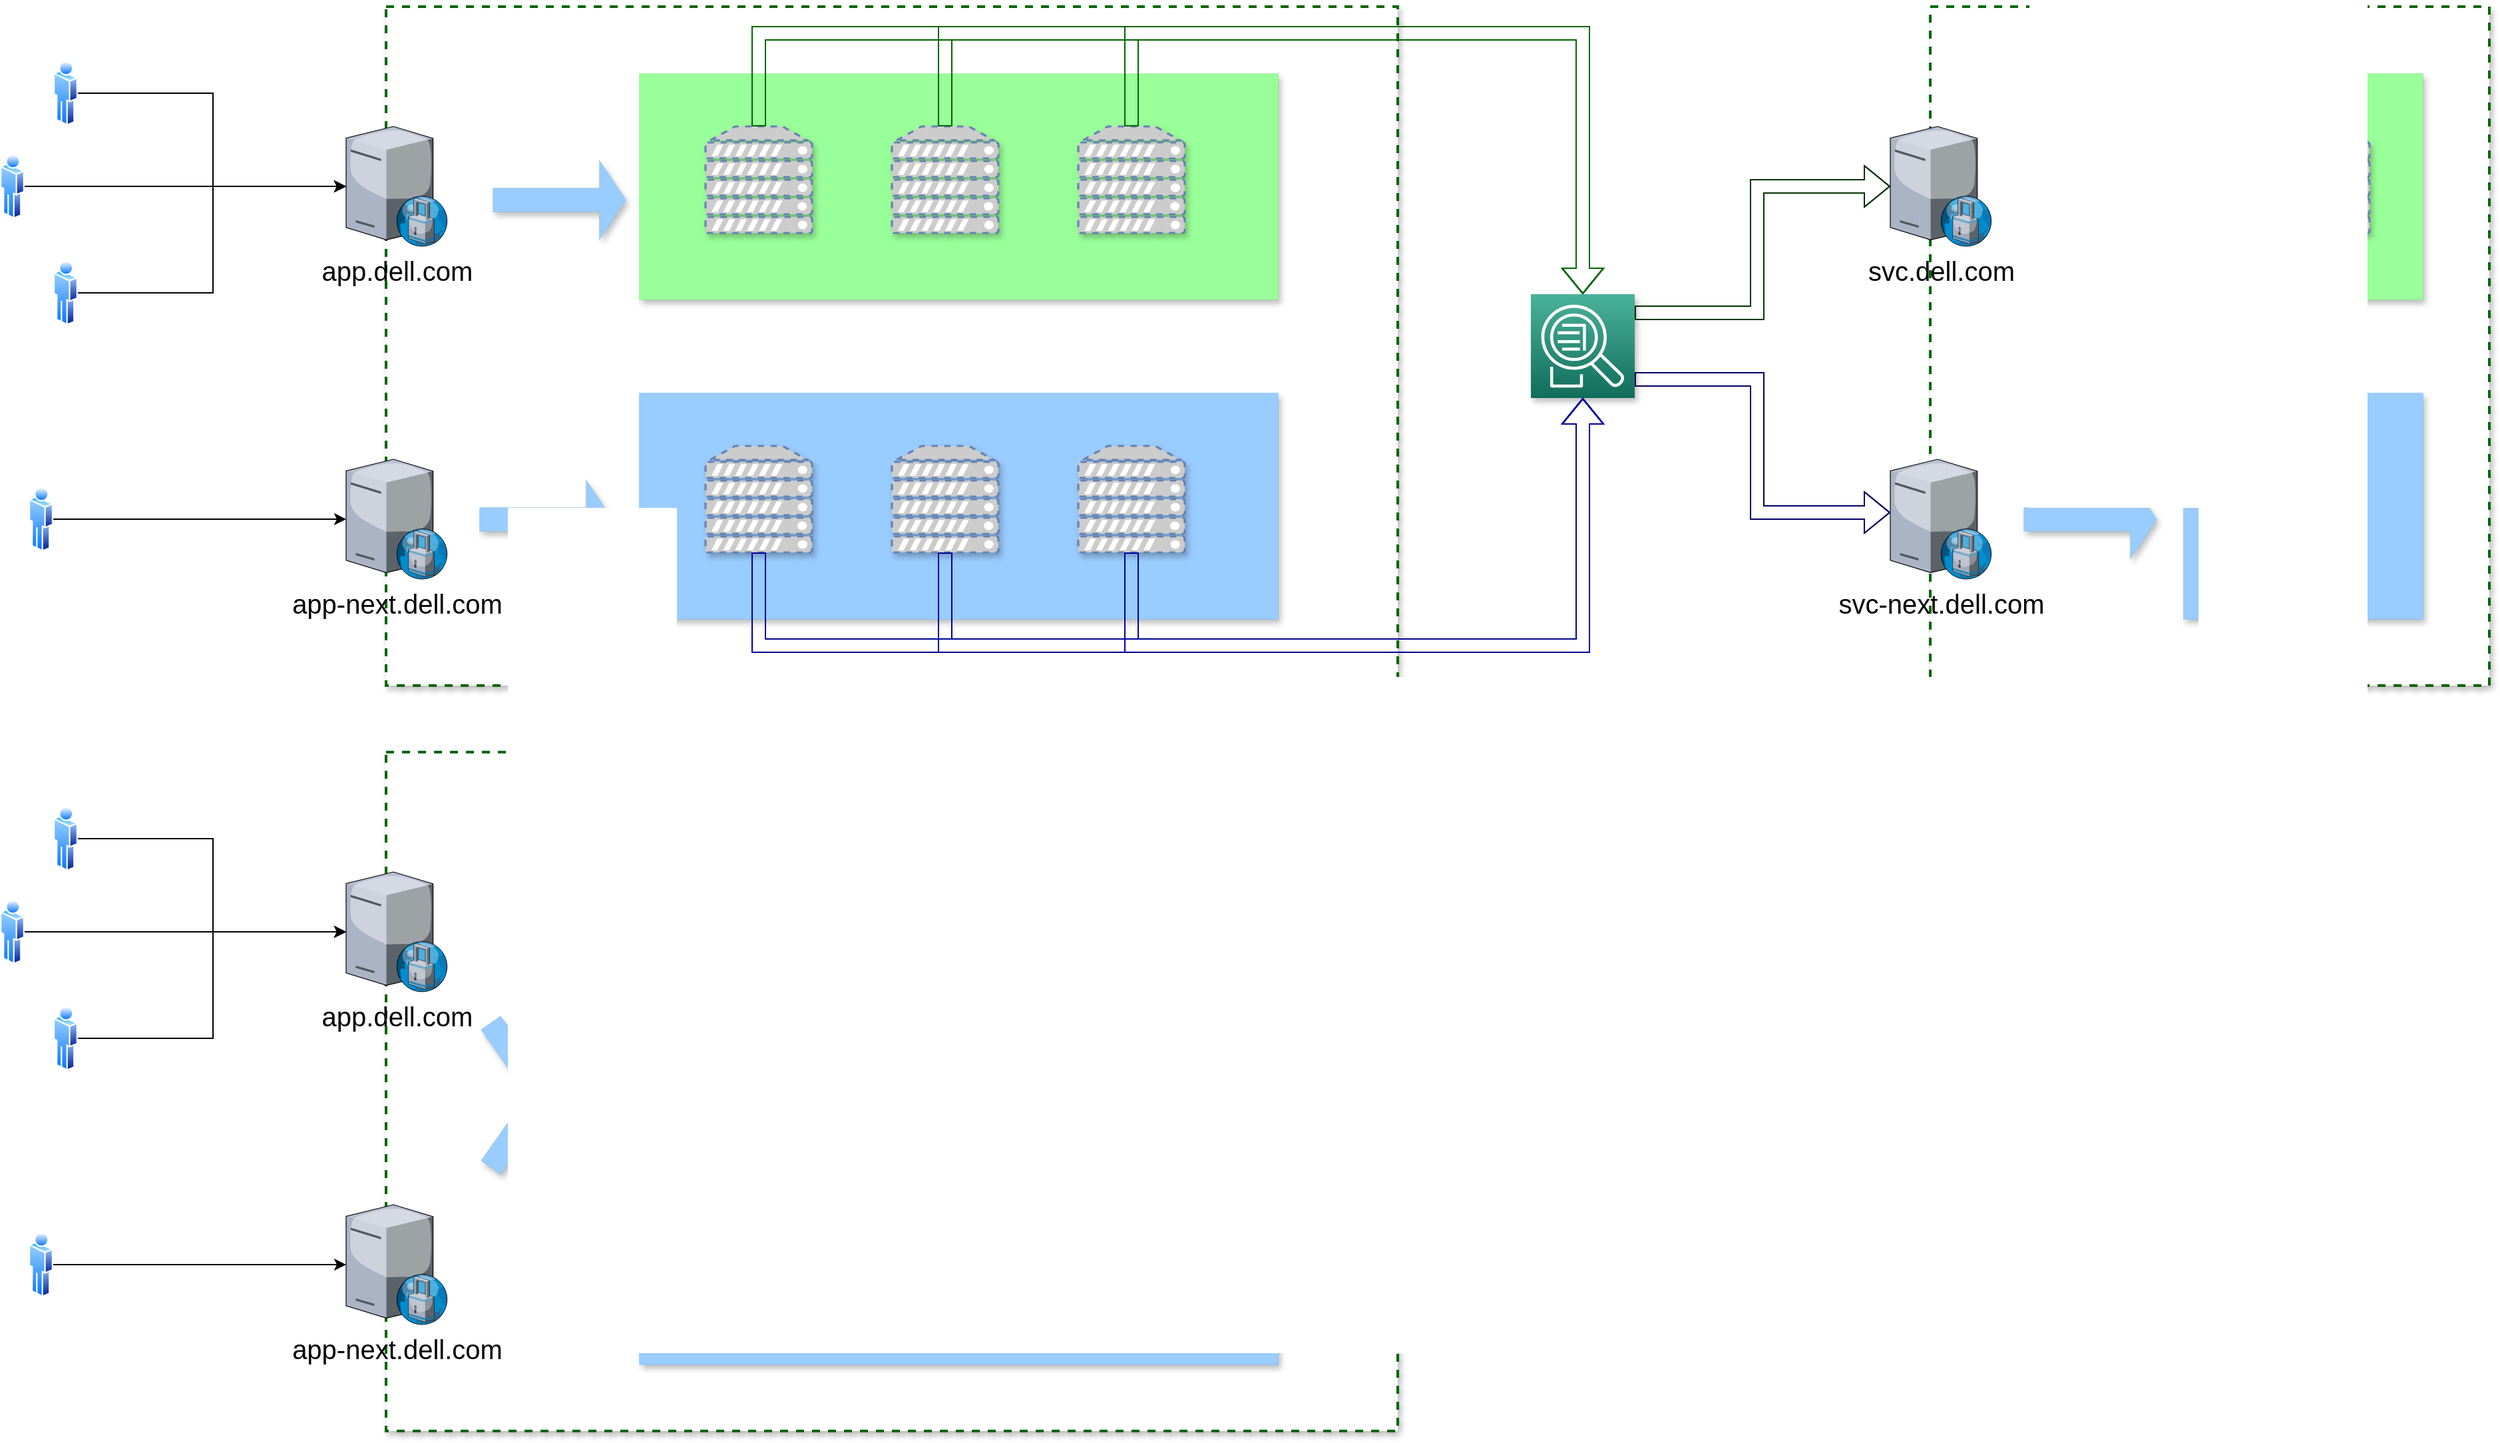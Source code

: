 <mxfile version="16.6.5" type="github">
  <diagram id="iATgErbgnzT0rudV7ZJe" name="Page-1">
    <mxGraphModel dx="1840" dy="1219" grid="1" gridSize="10" guides="1" tooltips="1" connect="1" arrows="1" fold="1" page="1" pageScale="1" pageWidth="2336" pageHeight="1654" math="0" shadow="0">
      <root>
        <mxCell id="0" />
        <mxCell id="1" parent="0" />
        <mxCell id="AXCi9-3YGEwYE7fbBooy-9" value="" style="whiteSpace=wrap;html=1;dashed=1;strokeColor=#006600;strokeWidth=2;shadow=1;" vertex="1" parent="1">
          <mxGeometry x="380" y="110" width="760" height="510" as="geometry" />
        </mxCell>
        <mxCell id="AXCi9-3YGEwYE7fbBooy-13" style="edgeStyle=orthogonalEdgeStyle;rounded=0;orthogonalLoop=1;jettySize=auto;html=1;" edge="1" parent="1" source="AXCi9-3YGEwYE7fbBooy-2" target="AXCi9-3YGEwYE7fbBooy-6">
          <mxGeometry relative="1" as="geometry">
            <Array as="points">
              <mxPoint x="250" y="175" />
              <mxPoint x="250" y="245" />
            </Array>
          </mxGeometry>
        </mxCell>
        <mxCell id="AXCi9-3YGEwYE7fbBooy-2" value="" style="aspect=fixed;perimeter=ellipsePerimeter;html=1;align=center;shadow=0;dashed=0;spacingTop=3;image;image=img/lib/active_directory/user.svg;" vertex="1" parent="1">
          <mxGeometry x="130" y="150" width="18.5" height="50" as="geometry" />
        </mxCell>
        <mxCell id="AXCi9-3YGEwYE7fbBooy-12" style="edgeStyle=orthogonalEdgeStyle;rounded=0;orthogonalLoop=1;jettySize=auto;html=1;" edge="1" parent="1" source="AXCi9-3YGEwYE7fbBooy-3" target="AXCi9-3YGEwYE7fbBooy-6">
          <mxGeometry relative="1" as="geometry">
            <Array as="points">
              <mxPoint x="250" y="325" />
              <mxPoint x="250" y="245" />
            </Array>
          </mxGeometry>
        </mxCell>
        <mxCell id="AXCi9-3YGEwYE7fbBooy-3" value="" style="aspect=fixed;perimeter=ellipsePerimeter;html=1;align=center;shadow=0;dashed=0;spacingTop=3;image;image=img/lib/active_directory/user.svg;" vertex="1" parent="1">
          <mxGeometry x="130" y="300" width="18.5" height="50" as="geometry" />
        </mxCell>
        <mxCell id="AXCi9-3YGEwYE7fbBooy-11" style="edgeStyle=orthogonalEdgeStyle;rounded=0;orthogonalLoop=1;jettySize=auto;html=1;" edge="1" parent="1" source="AXCi9-3YGEwYE7fbBooy-4" target="AXCi9-3YGEwYE7fbBooy-6">
          <mxGeometry relative="1" as="geometry" />
        </mxCell>
        <mxCell id="AXCi9-3YGEwYE7fbBooy-4" value="" style="aspect=fixed;perimeter=ellipsePerimeter;html=1;align=center;shadow=0;dashed=0;spacingTop=3;image;image=img/lib/active_directory/user.svg;" vertex="1" parent="1">
          <mxGeometry x="90" y="220" width="18.5" height="50" as="geometry" />
        </mxCell>
        <mxCell id="AXCi9-3YGEwYE7fbBooy-6" value="app.dell.com" style="verticalLabelPosition=bottom;sketch=0;aspect=fixed;html=1;verticalAlign=top;strokeColor=none;align=center;outlineConnect=0;shape=mxgraph.citrix.proxy_server;fontStyle=0;fontSize=20;" vertex="1" parent="1">
          <mxGeometry x="350" y="200" width="76.5" height="90" as="geometry" />
        </mxCell>
        <mxCell id="AXCi9-3YGEwYE7fbBooy-7" value="app-next.dell.com" style="verticalLabelPosition=bottom;sketch=0;aspect=fixed;html=1;verticalAlign=top;strokeColor=none;align=center;outlineConnect=0;shape=mxgraph.citrix.proxy_server;fontStyle=0;fontSize=20;" vertex="1" parent="1">
          <mxGeometry x="350" y="450" width="76.5" height="90" as="geometry" />
        </mxCell>
        <mxCell id="AXCi9-3YGEwYE7fbBooy-10" style="edgeStyle=orthogonalEdgeStyle;rounded=0;orthogonalLoop=1;jettySize=auto;html=1;" edge="1" parent="1" source="AXCi9-3YGEwYE7fbBooy-8" target="AXCi9-3YGEwYE7fbBooy-7">
          <mxGeometry relative="1" as="geometry" />
        </mxCell>
        <mxCell id="AXCi9-3YGEwYE7fbBooy-8" value="" style="aspect=fixed;perimeter=ellipsePerimeter;html=1;align=center;shadow=0;dashed=0;spacingTop=3;image;image=img/lib/active_directory/user.svg;" vertex="1" parent="1">
          <mxGeometry x="111.5" y="470" width="18.5" height="50" as="geometry" />
        </mxCell>
        <mxCell id="AXCi9-3YGEwYE7fbBooy-21" value="" style="group" vertex="1" connectable="0" parent="1">
          <mxGeometry x="570" y="160" width="480" height="170" as="geometry" />
        </mxCell>
        <mxCell id="AXCi9-3YGEwYE7fbBooy-16" value="" style="whiteSpace=wrap;html=1;shadow=1;strokeColor=#006600;strokeWidth=0;fillColor=#99FF99;" vertex="1" parent="AXCi9-3YGEwYE7fbBooy-21">
          <mxGeometry width="480" height="170" as="geometry" />
        </mxCell>
        <mxCell id="AXCi9-3YGEwYE7fbBooy-15" value="" style="fontColor=#0066CC;verticalAlign=top;verticalLabelPosition=bottom;labelPosition=center;align=center;html=1;outlineConnect=0;fillColor=#CCCCCC;strokeColor=#6881B3;gradientColor=none;gradientDirection=north;strokeWidth=2;shape=mxgraph.networks.server;dashed=1;shadow=1;" vertex="1" parent="AXCi9-3YGEwYE7fbBooy-21">
          <mxGeometry x="330" y="40" width="80" height="80" as="geometry" />
        </mxCell>
        <mxCell id="AXCi9-3YGEwYE7fbBooy-17" value="" style="fontColor=#0066CC;verticalAlign=top;verticalLabelPosition=bottom;labelPosition=center;align=center;html=1;outlineConnect=0;fillColor=#CCCCCC;strokeColor=#6881B3;gradientColor=none;gradientDirection=north;strokeWidth=2;shape=mxgraph.networks.server;dashed=1;shadow=1;" vertex="1" parent="AXCi9-3YGEwYE7fbBooy-21">
          <mxGeometry x="50" y="40" width="80" height="80" as="geometry" />
        </mxCell>
        <mxCell id="AXCi9-3YGEwYE7fbBooy-18" value="" style="fontColor=#0066CC;verticalAlign=top;verticalLabelPosition=bottom;labelPosition=center;align=center;html=1;outlineConnect=0;fillColor=#CCCCCC;strokeColor=#6881B3;gradientColor=none;gradientDirection=north;strokeWidth=2;shape=mxgraph.networks.server;dashed=1;shadow=1;" vertex="1" parent="AXCi9-3YGEwYE7fbBooy-21">
          <mxGeometry x="190" y="40" width="80" height="80" as="geometry" />
        </mxCell>
        <mxCell id="AXCi9-3YGEwYE7fbBooy-22" value="" style="group;fillColor=#99CCFF;strokeColor=#6c8ebf;strokeWidth=0;" vertex="1" connectable="0" parent="1">
          <mxGeometry x="570" y="400" width="480" height="170" as="geometry" />
        </mxCell>
        <mxCell id="AXCi9-3YGEwYE7fbBooy-23" value="" style="whiteSpace=wrap;html=1;shadow=1;strokeColor=none;strokeWidth=0;fillColor=#99CCFF;" vertex="1" parent="AXCi9-3YGEwYE7fbBooy-22">
          <mxGeometry width="480" height="170" as="geometry" />
        </mxCell>
        <mxCell id="AXCi9-3YGEwYE7fbBooy-24" value="" style="fontColor=#0066CC;verticalAlign=top;verticalLabelPosition=bottom;labelPosition=center;align=center;html=1;outlineConnect=0;fillColor=#CCCCCC;strokeColor=#6881B3;gradientColor=none;gradientDirection=north;strokeWidth=2;shape=mxgraph.networks.server;dashed=1;shadow=1;" vertex="1" parent="AXCi9-3YGEwYE7fbBooy-22">
          <mxGeometry x="330" y="40" width="80" height="80" as="geometry" />
        </mxCell>
        <mxCell id="AXCi9-3YGEwYE7fbBooy-25" value="" style="fontColor=#0066CC;verticalAlign=top;verticalLabelPosition=bottom;labelPosition=center;align=center;html=1;outlineConnect=0;fillColor=#CCCCCC;strokeColor=#6881B3;gradientColor=none;gradientDirection=north;strokeWidth=2;shape=mxgraph.networks.server;dashed=1;shadow=1;" vertex="1" parent="AXCi9-3YGEwYE7fbBooy-22">
          <mxGeometry x="50" y="40" width="80" height="80" as="geometry" />
        </mxCell>
        <mxCell id="AXCi9-3YGEwYE7fbBooy-26" value="" style="fontColor=#0066CC;verticalAlign=top;verticalLabelPosition=bottom;labelPosition=center;align=center;html=1;outlineConnect=0;fillColor=#CCCCCC;strokeColor=#6881B3;gradientColor=none;gradientDirection=north;strokeWidth=2;shape=mxgraph.networks.server;dashed=1;shadow=1;" vertex="1" parent="AXCi9-3YGEwYE7fbBooy-22">
          <mxGeometry x="190" y="40" width="80" height="80" as="geometry" />
        </mxCell>
        <mxCell id="AXCi9-3YGEwYE7fbBooy-29" value="" style="shape=singleArrow;whiteSpace=wrap;html=1;shadow=1;strokeColor=#006600;strokeWidth=0;fillColor=#99CCFF;" vertex="1" parent="1">
          <mxGeometry x="450" y="465" width="100" height="60" as="geometry" />
        </mxCell>
        <mxCell id="AXCi9-3YGEwYE7fbBooy-31" value="" style="shape=singleArrow;whiteSpace=wrap;html=1;shadow=1;strokeColor=#006600;strokeWidth=0;fillColor=#99CCFF;" vertex="1" parent="1">
          <mxGeometry x="460" y="225" width="100" height="60" as="geometry" />
        </mxCell>
        <mxCell id="AXCi9-3YGEwYE7fbBooy-35" value="" style="whiteSpace=wrap;html=1;dashed=1;strokeColor=#006600;strokeWidth=2;shadow=1;" vertex="1" parent="1">
          <mxGeometry x="380" y="670" width="760" height="510" as="geometry" />
        </mxCell>
        <mxCell id="AXCi9-3YGEwYE7fbBooy-36" style="edgeStyle=orthogonalEdgeStyle;rounded=0;orthogonalLoop=1;jettySize=auto;html=1;" edge="1" parent="1" source="AXCi9-3YGEwYE7fbBooy-37" target="AXCi9-3YGEwYE7fbBooy-42">
          <mxGeometry relative="1" as="geometry">
            <Array as="points">
              <mxPoint x="250" y="735" />
              <mxPoint x="250" y="805" />
            </Array>
          </mxGeometry>
        </mxCell>
        <mxCell id="AXCi9-3YGEwYE7fbBooy-37" value="" style="aspect=fixed;perimeter=ellipsePerimeter;html=1;align=center;shadow=0;dashed=0;spacingTop=3;image;image=img/lib/active_directory/user.svg;" vertex="1" parent="1">
          <mxGeometry x="130" y="710" width="18.5" height="50" as="geometry" />
        </mxCell>
        <mxCell id="AXCi9-3YGEwYE7fbBooy-38" style="edgeStyle=orthogonalEdgeStyle;rounded=0;orthogonalLoop=1;jettySize=auto;html=1;" edge="1" parent="1" source="AXCi9-3YGEwYE7fbBooy-39" target="AXCi9-3YGEwYE7fbBooy-42">
          <mxGeometry relative="1" as="geometry">
            <Array as="points">
              <mxPoint x="250" y="885" />
              <mxPoint x="250" y="805" />
            </Array>
          </mxGeometry>
        </mxCell>
        <mxCell id="AXCi9-3YGEwYE7fbBooy-39" value="" style="aspect=fixed;perimeter=ellipsePerimeter;html=1;align=center;shadow=0;dashed=0;spacingTop=3;image;image=img/lib/active_directory/user.svg;" vertex="1" parent="1">
          <mxGeometry x="130" y="860" width="18.5" height="50" as="geometry" />
        </mxCell>
        <mxCell id="AXCi9-3YGEwYE7fbBooy-40" style="edgeStyle=orthogonalEdgeStyle;rounded=0;orthogonalLoop=1;jettySize=auto;html=1;" edge="1" parent="1" source="AXCi9-3YGEwYE7fbBooy-41" target="AXCi9-3YGEwYE7fbBooy-42">
          <mxGeometry relative="1" as="geometry" />
        </mxCell>
        <mxCell id="AXCi9-3YGEwYE7fbBooy-41" value="" style="aspect=fixed;perimeter=ellipsePerimeter;html=1;align=center;shadow=0;dashed=0;spacingTop=3;image;image=img/lib/active_directory/user.svg;" vertex="1" parent="1">
          <mxGeometry x="90" y="780" width="18.5" height="50" as="geometry" />
        </mxCell>
        <mxCell id="AXCi9-3YGEwYE7fbBooy-42" value="app.dell.com" style="verticalLabelPosition=bottom;sketch=0;aspect=fixed;html=1;verticalAlign=top;strokeColor=none;align=center;outlineConnect=0;shape=mxgraph.citrix.proxy_server;fontStyle=0;fontSize=20;" vertex="1" parent="1">
          <mxGeometry x="350" y="760" width="76.5" height="90" as="geometry" />
        </mxCell>
        <mxCell id="AXCi9-3YGEwYE7fbBooy-43" value="app-next.dell.com" style="verticalLabelPosition=bottom;sketch=0;aspect=fixed;html=1;verticalAlign=top;strokeColor=none;align=center;outlineConnect=0;shape=mxgraph.citrix.proxy_server;fontStyle=0;fontSize=20;" vertex="1" parent="1">
          <mxGeometry x="350" y="1010" width="76.5" height="90" as="geometry" />
        </mxCell>
        <mxCell id="AXCi9-3YGEwYE7fbBooy-44" style="edgeStyle=orthogonalEdgeStyle;rounded=0;orthogonalLoop=1;jettySize=auto;html=1;" edge="1" parent="1" source="AXCi9-3YGEwYE7fbBooy-45" target="AXCi9-3YGEwYE7fbBooy-43">
          <mxGeometry relative="1" as="geometry" />
        </mxCell>
        <mxCell id="AXCi9-3YGEwYE7fbBooy-45" value="" style="aspect=fixed;perimeter=ellipsePerimeter;html=1;align=center;shadow=0;dashed=0;spacingTop=3;image;image=img/lib/active_directory/user.svg;" vertex="1" parent="1">
          <mxGeometry x="111.5" y="1030" width="18.5" height="50" as="geometry" />
        </mxCell>
        <mxCell id="AXCi9-3YGEwYE7fbBooy-46" value="" style="group" vertex="1" connectable="0" parent="1">
          <mxGeometry x="570" y="720" width="480" height="170" as="geometry" />
        </mxCell>
        <mxCell id="AXCi9-3YGEwYE7fbBooy-47" value="" style="whiteSpace=wrap;html=1;shadow=1;strokeColor=#006600;strokeWidth=0;fillColor=#99FF99;" vertex="1" parent="AXCi9-3YGEwYE7fbBooy-46">
          <mxGeometry width="480" height="170" as="geometry" />
        </mxCell>
        <mxCell id="AXCi9-3YGEwYE7fbBooy-48" value="" style="fontColor=#0066CC;verticalAlign=top;verticalLabelPosition=bottom;labelPosition=center;align=center;html=1;outlineConnect=0;fillColor=#CCCCCC;strokeColor=#6881B3;gradientColor=none;gradientDirection=north;strokeWidth=2;shape=mxgraph.networks.server;dashed=1;shadow=1;" vertex="1" parent="AXCi9-3YGEwYE7fbBooy-46">
          <mxGeometry x="330" y="40" width="80" height="80" as="geometry" />
        </mxCell>
        <mxCell id="AXCi9-3YGEwYE7fbBooy-49" value="" style="fontColor=#0066CC;verticalAlign=top;verticalLabelPosition=bottom;labelPosition=center;align=center;html=1;outlineConnect=0;fillColor=#CCCCCC;strokeColor=#6881B3;gradientColor=none;gradientDirection=north;strokeWidth=2;shape=mxgraph.networks.server;dashed=1;shadow=1;" vertex="1" parent="AXCi9-3YGEwYE7fbBooy-46">
          <mxGeometry x="50" y="40" width="80" height="80" as="geometry" />
        </mxCell>
        <mxCell id="AXCi9-3YGEwYE7fbBooy-50" value="" style="fontColor=#0066CC;verticalAlign=top;verticalLabelPosition=bottom;labelPosition=center;align=center;html=1;outlineConnect=0;fillColor=#CCCCCC;strokeColor=#6881B3;gradientColor=none;gradientDirection=north;strokeWidth=2;shape=mxgraph.networks.server;dashed=1;shadow=1;" vertex="1" parent="AXCi9-3YGEwYE7fbBooy-46">
          <mxGeometry x="190" y="40" width="80" height="80" as="geometry" />
        </mxCell>
        <mxCell id="AXCi9-3YGEwYE7fbBooy-51" value="" style="group;fillColor=#99CCFF;strokeColor=#6c8ebf;strokeWidth=0;" vertex="1" connectable="0" parent="1">
          <mxGeometry x="570" y="960" width="480" height="170" as="geometry" />
        </mxCell>
        <mxCell id="AXCi9-3YGEwYE7fbBooy-52" value="" style="whiteSpace=wrap;html=1;shadow=1;strokeColor=none;strokeWidth=0;fillColor=#99CCFF;" vertex="1" parent="AXCi9-3YGEwYE7fbBooy-51">
          <mxGeometry width="480" height="170" as="geometry" />
        </mxCell>
        <mxCell id="AXCi9-3YGEwYE7fbBooy-53" value="" style="fontColor=#0066CC;verticalAlign=top;verticalLabelPosition=bottom;labelPosition=center;align=center;html=1;outlineConnect=0;fillColor=#CCCCCC;strokeColor=#6881B3;gradientColor=none;gradientDirection=north;strokeWidth=2;shape=mxgraph.networks.server;dashed=1;shadow=1;" vertex="1" parent="AXCi9-3YGEwYE7fbBooy-51">
          <mxGeometry x="330" y="40" width="80" height="80" as="geometry" />
        </mxCell>
        <mxCell id="AXCi9-3YGEwYE7fbBooy-54" value="" style="fontColor=#0066CC;verticalAlign=top;verticalLabelPosition=bottom;labelPosition=center;align=center;html=1;outlineConnect=0;fillColor=#CCCCCC;strokeColor=#6881B3;gradientColor=none;gradientDirection=north;strokeWidth=2;shape=mxgraph.networks.server;dashed=1;shadow=1;" vertex="1" parent="AXCi9-3YGEwYE7fbBooy-51">
          <mxGeometry x="50" y="40" width="80" height="80" as="geometry" />
        </mxCell>
        <mxCell id="AXCi9-3YGEwYE7fbBooy-55" value="" style="fontColor=#0066CC;verticalAlign=top;verticalLabelPosition=bottom;labelPosition=center;align=center;html=1;outlineConnect=0;fillColor=#CCCCCC;strokeColor=#6881B3;gradientColor=none;gradientDirection=north;strokeWidth=2;shape=mxgraph.networks.server;dashed=1;shadow=1;" vertex="1" parent="AXCi9-3YGEwYE7fbBooy-51">
          <mxGeometry x="190" y="40" width="80" height="80" as="geometry" />
        </mxCell>
        <mxCell id="AXCi9-3YGEwYE7fbBooy-57" value="" style="shape=singleArrow;whiteSpace=wrap;html=1;shadow=1;strokeColor=#006600;strokeWidth=0;fillColor=#99CCFF;direction=north;rotation=35;" vertex="1" parent="1">
          <mxGeometry x="470" y="850" width="60" height="145" as="geometry" />
        </mxCell>
        <mxCell id="AXCi9-3YGEwYE7fbBooy-59" value="" style="shape=singleArrow;whiteSpace=wrap;html=1;shadow=1;strokeColor=#006600;strokeWidth=0;fillColor=#99CCFF;direction=north;rotation=145;" vertex="1" parent="1">
          <mxGeometry x="470" y="860" width="60" height="145" as="geometry" />
        </mxCell>
        <mxCell id="AXCi9-3YGEwYE7fbBooy-83" style="edgeStyle=orthogonalEdgeStyle;shape=flexArrow;rounded=0;orthogonalLoop=1;jettySize=auto;html=1;strokeColor=#003300;" edge="1" parent="1" source="AXCi9-3YGEwYE7fbBooy-60" target="AXCi9-3YGEwYE7fbBooy-68">
          <mxGeometry relative="1" as="geometry">
            <Array as="points">
              <mxPoint x="1410" y="340" />
              <mxPoint x="1410" y="245" />
            </Array>
          </mxGeometry>
        </mxCell>
        <mxCell id="AXCi9-3YGEwYE7fbBooy-84" style="edgeStyle=orthogonalEdgeStyle;shape=flexArrow;rounded=0;orthogonalLoop=1;jettySize=auto;html=1;strokeColor=#000066;" edge="1" parent="1" source="AXCi9-3YGEwYE7fbBooy-60" target="AXCi9-3YGEwYE7fbBooy-69">
          <mxGeometry relative="1" as="geometry">
            <Array as="points">
              <mxPoint x="1410" y="390" />
              <mxPoint x="1410" y="490" />
            </Array>
          </mxGeometry>
        </mxCell>
        <mxCell id="AXCi9-3YGEwYE7fbBooy-60" value="" style="sketch=0;points=[[0,0,0],[0.25,0,0],[0.5,0,0],[0.75,0,0],[1,0,0],[0,1,0],[0.25,1,0],[0.5,1,0],[0.75,1,0],[1,1,0],[0,0.25,0],[0,0.5,0],[0,0.75,0],[1,0.25,0],[1,0.5,0],[1,0.75,0]];outlineConnect=0;fontColor=#232F3E;gradientColor=#4AB29A;gradientDirection=north;fillColor=#116D5B;strokeColor=#ffffff;dashed=0;verticalLabelPosition=bottom;verticalAlign=top;align=center;html=1;fontSize=12;fontStyle=0;aspect=fixed;shape=mxgraph.aws4.resourceIcon;resIcon=mxgraph.aws4.application_discovery_service;shadow=1;" vertex="1" parent="1">
          <mxGeometry x="1240" y="326" width="78" height="78" as="geometry" />
        </mxCell>
        <mxCell id="AXCi9-3YGEwYE7fbBooy-61" style="edgeStyle=orthogonalEdgeStyle;shape=flexArrow;rounded=0;orthogonalLoop=1;jettySize=auto;html=1;strokeColor=#006600;" edge="1" parent="1" source="AXCi9-3YGEwYE7fbBooy-17" target="AXCi9-3YGEwYE7fbBooy-60">
          <mxGeometry relative="1" as="geometry">
            <Array as="points">
              <mxPoint x="660" y="130" />
              <mxPoint x="1279" y="130" />
            </Array>
          </mxGeometry>
        </mxCell>
        <mxCell id="AXCi9-3YGEwYE7fbBooy-62" style="edgeStyle=orthogonalEdgeStyle;shape=flexArrow;rounded=0;orthogonalLoop=1;jettySize=auto;html=1;strokeColor=#006600;" edge="1" parent="1" source="AXCi9-3YGEwYE7fbBooy-18" target="AXCi9-3YGEwYE7fbBooy-60">
          <mxGeometry relative="1" as="geometry">
            <Array as="points">
              <mxPoint x="800" y="130" />
              <mxPoint x="1279" y="130" />
            </Array>
          </mxGeometry>
        </mxCell>
        <mxCell id="AXCi9-3YGEwYE7fbBooy-63" style="edgeStyle=orthogonalEdgeStyle;shape=flexArrow;rounded=0;orthogonalLoop=1;jettySize=auto;html=1;strokeColor=#006600;" edge="1" parent="1" source="AXCi9-3YGEwYE7fbBooy-15" target="AXCi9-3YGEwYE7fbBooy-60">
          <mxGeometry relative="1" as="geometry">
            <Array as="points">
              <mxPoint x="940" y="130" />
              <mxPoint x="1279" y="130" />
            </Array>
          </mxGeometry>
        </mxCell>
        <mxCell id="AXCi9-3YGEwYE7fbBooy-64" style="edgeStyle=orthogonalEdgeStyle;shape=flexArrow;rounded=0;orthogonalLoop=1;jettySize=auto;html=1;strokeColor=#000099;" edge="1" parent="1" source="AXCi9-3YGEwYE7fbBooy-25" target="AXCi9-3YGEwYE7fbBooy-60">
          <mxGeometry relative="1" as="geometry">
            <Array as="points">
              <mxPoint x="660" y="590" />
              <mxPoint x="1279" y="590" />
            </Array>
          </mxGeometry>
        </mxCell>
        <mxCell id="AXCi9-3YGEwYE7fbBooy-65" style="edgeStyle=orthogonalEdgeStyle;shape=flexArrow;rounded=0;orthogonalLoop=1;jettySize=auto;html=1;strokeColor=#000099;" edge="1" parent="1" source="AXCi9-3YGEwYE7fbBooy-26" target="AXCi9-3YGEwYE7fbBooy-60">
          <mxGeometry relative="1" as="geometry">
            <Array as="points">
              <mxPoint x="800" y="590" />
              <mxPoint x="1279" y="590" />
            </Array>
          </mxGeometry>
        </mxCell>
        <mxCell id="AXCi9-3YGEwYE7fbBooy-66" style="edgeStyle=orthogonalEdgeStyle;shape=flexArrow;rounded=0;orthogonalLoop=1;jettySize=auto;html=1;strokeColor=#000099;" edge="1" parent="1" source="AXCi9-3YGEwYE7fbBooy-24" target="AXCi9-3YGEwYE7fbBooy-60">
          <mxGeometry relative="1" as="geometry">
            <Array as="points">
              <mxPoint x="940" y="590" />
              <mxPoint x="1279" y="590" />
            </Array>
          </mxGeometry>
        </mxCell>
        <mxCell id="AXCi9-3YGEwYE7fbBooy-67" value="" style="whiteSpace=wrap;html=1;dashed=1;strokeColor=#006600;strokeWidth=2;shadow=1;" vertex="1" parent="1">
          <mxGeometry x="1540" y="110" width="420" height="510" as="geometry" />
        </mxCell>
        <mxCell id="AXCi9-3YGEwYE7fbBooy-68" value="svc.dell.com" style="verticalLabelPosition=bottom;sketch=0;aspect=fixed;html=1;verticalAlign=top;strokeColor=none;align=center;outlineConnect=0;shape=mxgraph.citrix.proxy_server;fontStyle=0;fontSize=20;" vertex="1" parent="1">
          <mxGeometry x="1510" y="200" width="76.5" height="90" as="geometry" />
        </mxCell>
        <mxCell id="AXCi9-3YGEwYE7fbBooy-69" value="svc-next.dell.com" style="verticalLabelPosition=bottom;sketch=0;aspect=fixed;html=1;verticalAlign=top;strokeColor=none;align=center;outlineConnect=0;shape=mxgraph.citrix.proxy_server;fontStyle=0;horizontal=1;fontSize=20;" vertex="1" parent="1">
          <mxGeometry x="1510" y="450" width="76.5" height="90" as="geometry" />
        </mxCell>
        <mxCell id="AXCi9-3YGEwYE7fbBooy-70" value="" style="group" vertex="1" connectable="0" parent="1">
          <mxGeometry x="1730" y="160" width="180" height="170" as="geometry" />
        </mxCell>
        <mxCell id="AXCi9-3YGEwYE7fbBooy-71" value="" style="whiteSpace=wrap;html=1;shadow=1;strokeColor=#006600;strokeWidth=0;fillColor=#99FF99;" vertex="1" parent="AXCi9-3YGEwYE7fbBooy-70">
          <mxGeometry width="180" height="170" as="geometry" />
        </mxCell>
        <mxCell id="AXCi9-3YGEwYE7fbBooy-82" value="" style="fontColor=#0066CC;verticalAlign=top;verticalLabelPosition=bottom;labelPosition=center;align=center;html=1;outlineConnect=0;fillColor=#CCCCCC;strokeColor=#6881B3;gradientColor=none;gradientDirection=north;strokeWidth=2;shape=mxgraph.networks.server;dashed=1;shadow=1;" vertex="1" parent="AXCi9-3YGEwYE7fbBooy-70">
          <mxGeometry x="60" y="40" width="80" height="80" as="geometry" />
        </mxCell>
        <mxCell id="AXCi9-3YGEwYE7fbBooy-75" value="" style="group;fillColor=#99CCFF;strokeColor=#6c8ebf;strokeWidth=0;" vertex="1" connectable="0" parent="1">
          <mxGeometry x="1730" y="400" width="180" height="170" as="geometry" />
        </mxCell>
        <mxCell id="AXCi9-3YGEwYE7fbBooy-76" value="" style="whiteSpace=wrap;html=1;shadow=1;strokeColor=none;strokeWidth=0;fillColor=#99CCFF;" vertex="1" parent="AXCi9-3YGEwYE7fbBooy-75">
          <mxGeometry width="180" height="170" as="geometry" />
        </mxCell>
        <mxCell id="AXCi9-3YGEwYE7fbBooy-73" value="" style="fontColor=#0066CC;verticalAlign=top;verticalLabelPosition=bottom;labelPosition=center;align=center;html=1;outlineConnect=0;fillColor=#CCCCCC;strokeColor=#6881B3;gradientColor=none;gradientDirection=north;strokeWidth=2;shape=mxgraph.networks.server;dashed=1;shadow=1;" vertex="1" parent="AXCi9-3YGEwYE7fbBooy-75">
          <mxGeometry x="50" y="50" width="80" height="80" as="geometry" />
        </mxCell>
        <mxCell id="AXCi9-3YGEwYE7fbBooy-80" value="" style="shape=singleArrow;whiteSpace=wrap;html=1;shadow=1;strokeColor=#006600;strokeWidth=0;fillColor=#99CCFF;" vertex="1" parent="1">
          <mxGeometry x="1610" y="465" width="100" height="60" as="geometry" />
        </mxCell>
        <mxCell id="AXCi9-3YGEwYE7fbBooy-81" value="" style="shape=singleArrow;whiteSpace=wrap;html=1;shadow=1;strokeColor=#006600;strokeWidth=0;fillColor=#99CCFF;" vertex="1" parent="1">
          <mxGeometry x="1620" y="225" width="100" height="60" as="geometry" />
        </mxCell>
      </root>
    </mxGraphModel>
  </diagram>
</mxfile>
